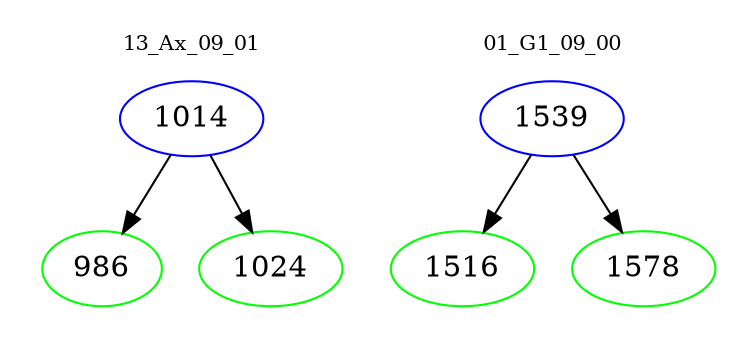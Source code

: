 digraph{
subgraph cluster_0 {
color = white
label = "13_Ax_09_01";
fontsize=10;
T0_1014 [label="1014", color="blue"]
T0_1014 -> T0_986 [color="black"]
T0_986 [label="986", color="green"]
T0_1014 -> T0_1024 [color="black"]
T0_1024 [label="1024", color="green"]
}
subgraph cluster_1 {
color = white
label = "01_G1_09_00";
fontsize=10;
T1_1539 [label="1539", color="blue"]
T1_1539 -> T1_1516 [color="black"]
T1_1516 [label="1516", color="green"]
T1_1539 -> T1_1578 [color="black"]
T1_1578 [label="1578", color="green"]
}
}
